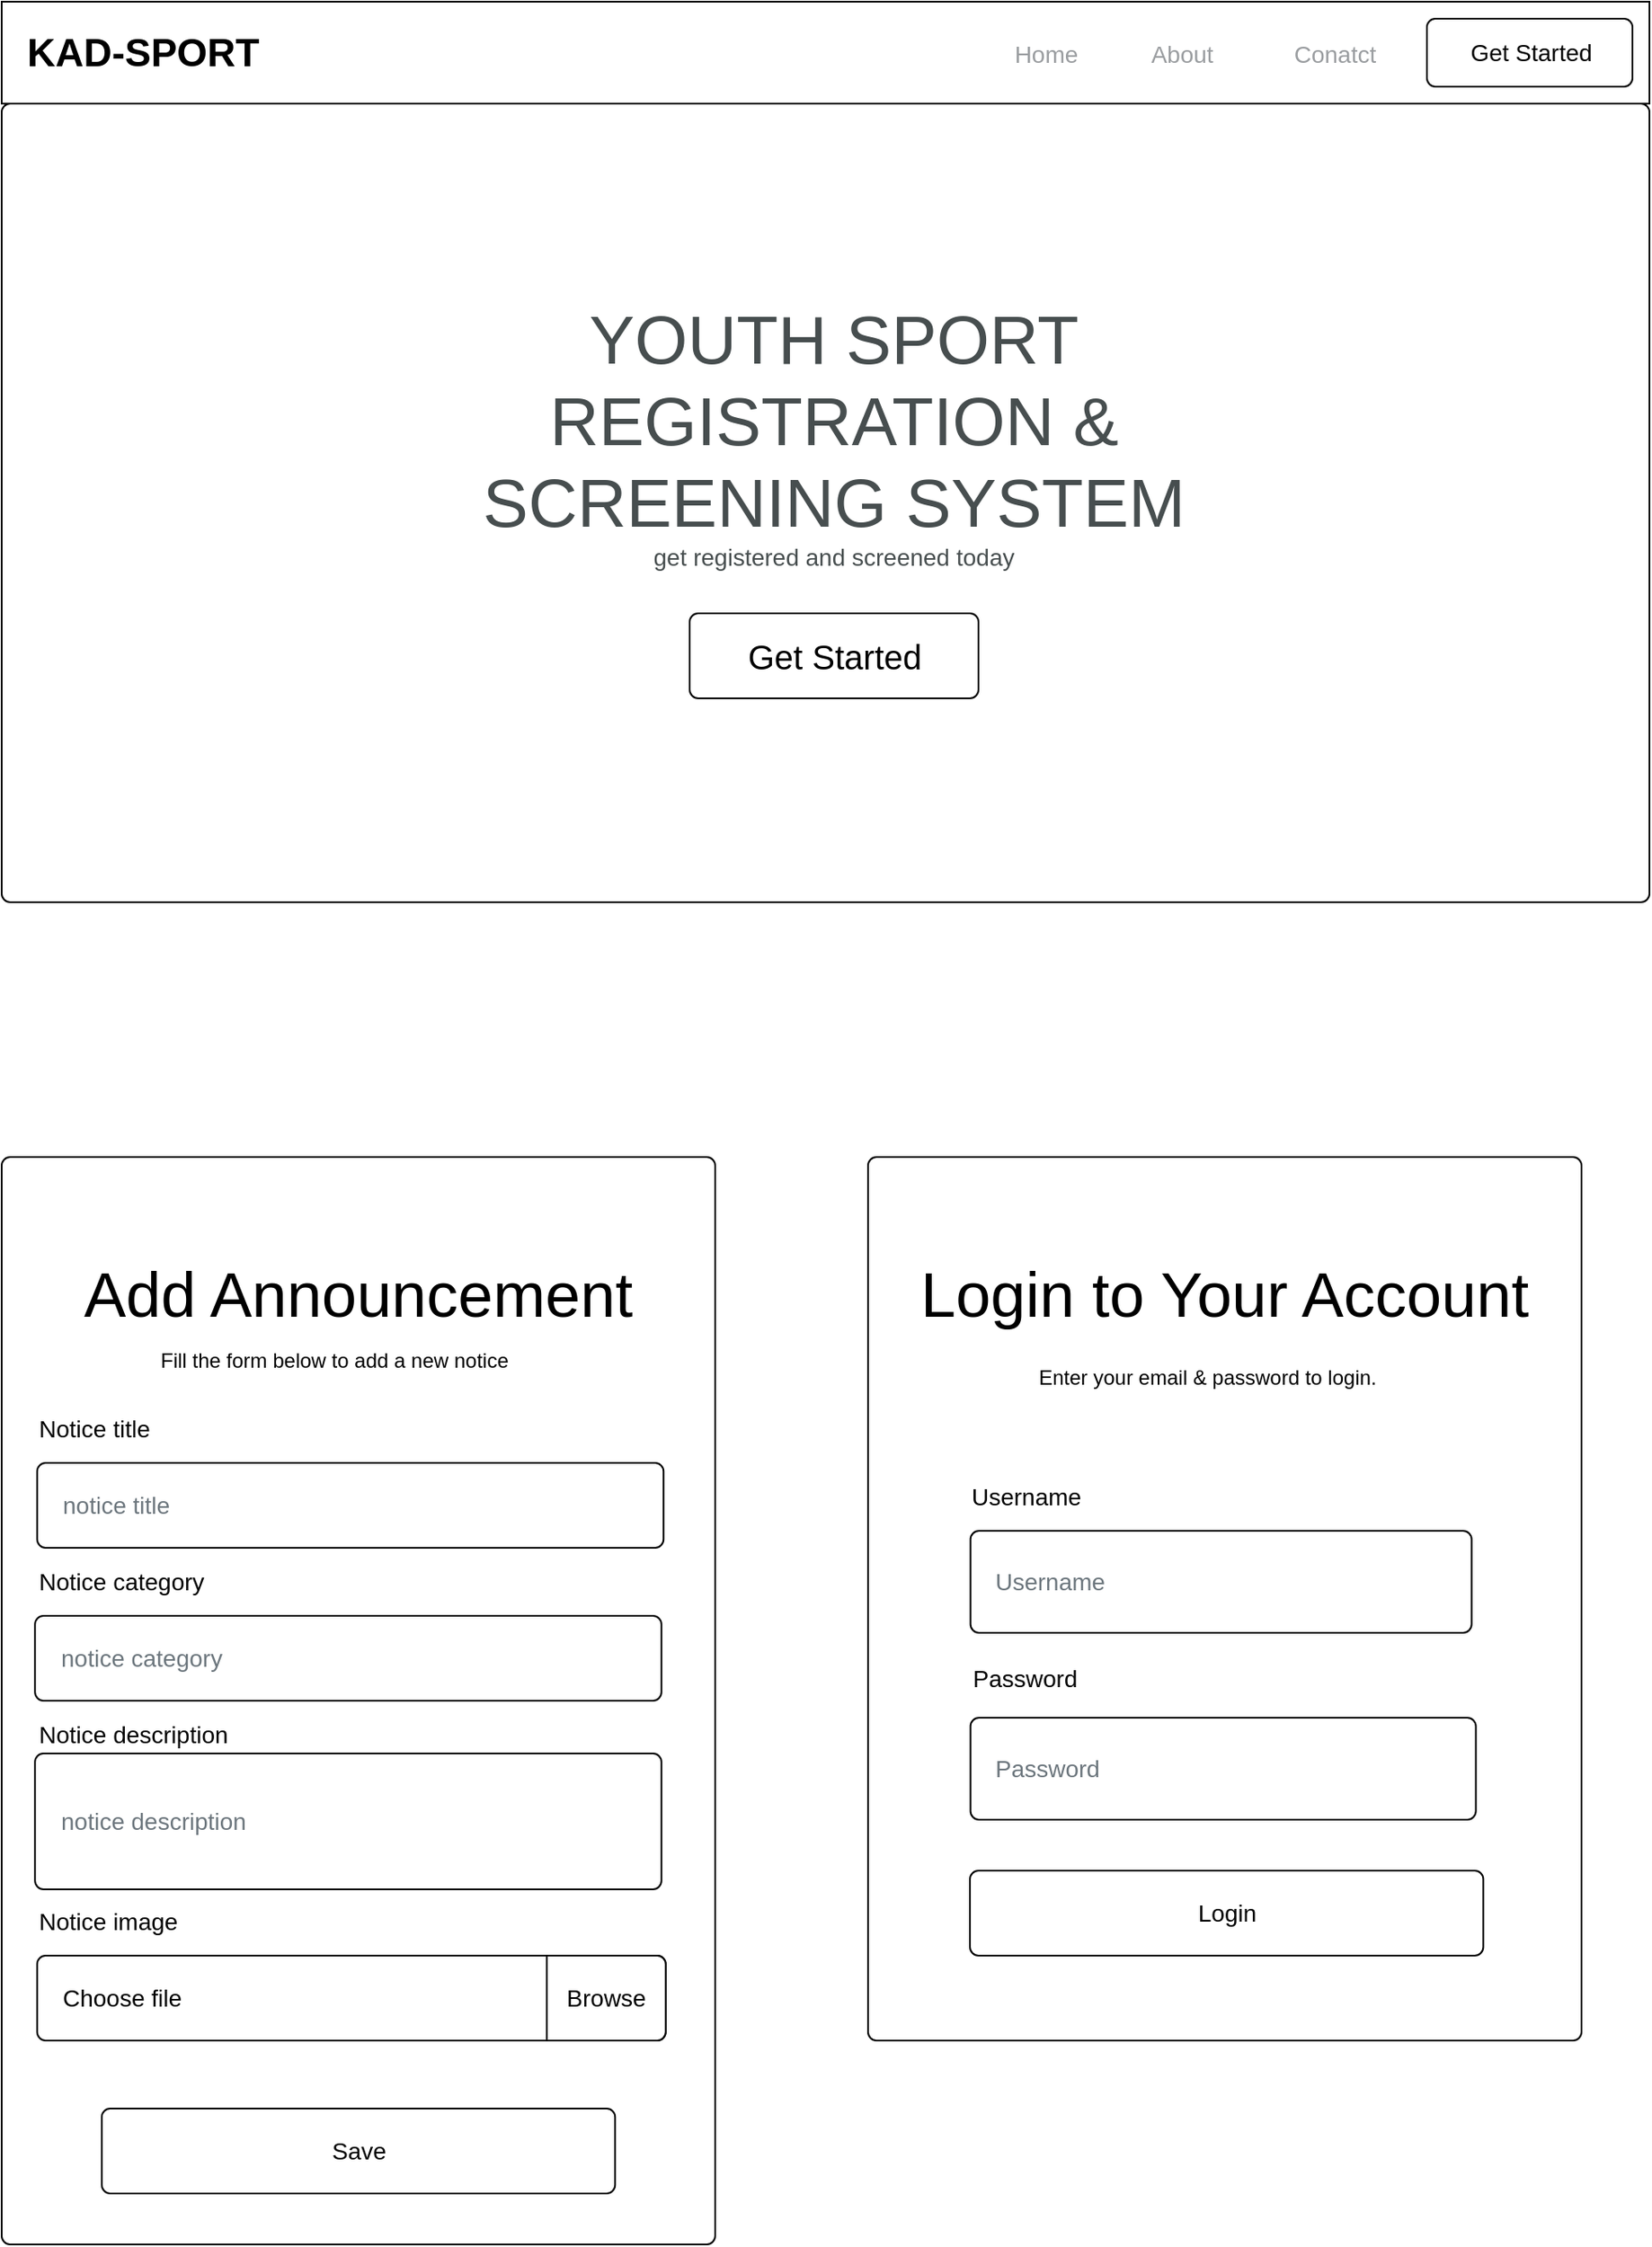 <mxfile version="13.9.9" type="device"><diagram name="Page-1" id="c9db0220-8083-56f3-ca83-edcdcd058819"><mxGraphModel dx="852" dy="486" grid="1" gridSize="10" guides="1" tooltips="1" connect="1" arrows="1" fold="1" page="1" pageScale="1.5" pageWidth="826" pageHeight="1169" background="#ffffff" math="0" shadow="0"><root><mxCell id="0" style=";html=1;"/><mxCell id="1" style=";html=1;" parent="0"/><mxCell id="97ganRUcsxhfd1aJ40h8-5" value="&lt;span style=&quot;font-size: 37px&quot;&gt;Add Announcement&lt;/span&gt;" style="html=1;shadow=0;dashed=0;shape=mxgraph.bootstrap.rrect;rSize=5;html=1;whiteSpace=wrap;align=center;spacing=15;fontSize=14;verticalAlign=top;spacingTop=40;fillColor=none;" parent="1" vertex="1"><mxGeometry x="130" y="720" width="420" height="640" as="geometry"/></mxCell><mxCell id="BM7EaDVrK565p-_FQdqV-48" value="" style="html=1;shadow=0;dashed=0;shape=mxgraph.bootstrap.rrect;rSize=5;html=1;whiteSpace=wrap;align=center;spacing=15;fontSize=14;verticalAlign=top;spacingTop=40;fillColor=none;" parent="1" vertex="1"><mxGeometry x="130" y="100" width="970" height="470" as="geometry"/></mxCell><mxCell id="BM7EaDVrK565p-_FQdqV-41" value="&lt;span style=&quot;font-size: 23px&quot;&gt;&lt;b&gt;KAD-SPORT&lt;/b&gt;&lt;/span&gt;" style="html=1;shadow=0;dashed=0;fontSize=16;align=left;spacing=15;fillColor=none;" parent="1" vertex="1"><mxGeometry x="130" y="40" width="970" height="60" as="geometry"/></mxCell><mxCell id="BM7EaDVrK565p-_FQdqV-43" value="Home" style="fillColor=none;strokeColor=none;fontSize=14;fontColor=#9A9DA0;align=center;" parent="BM7EaDVrK565p-_FQdqV-41" vertex="1"><mxGeometry width="70" height="40" relative="1" as="geometry"><mxPoint x="580" y="10" as="offset"/></mxGeometry></mxCell><mxCell id="BM7EaDVrK565p-_FQdqV-46" value="Get Started" style="html=1;shadow=0;dashed=0;shape=mxgraph.bootstrap.rrect;rSize=5;fontSize=14;fillColor=none;" parent="BM7EaDVrK565p-_FQdqV-41" vertex="1"><mxGeometry x="1" width="121" height="40" relative="1" as="geometry"><mxPoint x="-131" y="10" as="offset"/></mxGeometry></mxCell><mxCell id="eco-gutj8FAyUNhjs2tB-1" value="About" style="fillColor=none;strokeColor=none;fontSize=14;fontColor=#9A9DA0;align=center;" parent="BM7EaDVrK565p-_FQdqV-41" vertex="1"><mxGeometry x="660" y="10" width="70" height="40" as="geometry"/></mxCell><mxCell id="eco-gutj8FAyUNhjs2tB-3" value="Conatct" style="fillColor=none;strokeColor=none;fontSize=14;fontColor=#9A9DA0;align=center;" parent="BM7EaDVrK565p-_FQdqV-41" vertex="1"><mxGeometry x="750" y="10" width="70" height="40" as="geometry"/></mxCell><mxCell id="97ganRUcsxhfd1aJ40h8-1" value="&lt;br&gt;&lt;br&gt;&lt;div&gt;&lt;font color=&quot;#474e4f&quot; face=&quot;helvetica&quot;&gt;&lt;span style=&quot;font-size: 40px&quot;&gt;YOUTH SPORT REGISTRATION &amp;amp; SCREENING SYSTEM&lt;/span&gt;&lt;/font&gt;&lt;/div&gt;&lt;div&gt;&lt;span style=&quot;color: rgb(71 , 78 , 79) ; font-family: &amp;#34;helvetica&amp;#34; ; font-size: 14px&quot;&gt;get registered and screened today&lt;/span&gt;&lt;br&gt;&lt;/div&gt;" style="text;html=1;align=center;verticalAlign=middle;whiteSpace=wrap;rounded=0;" parent="1" vertex="1"><mxGeometry x="360" y="200" width="520" height="160" as="geometry"/></mxCell><mxCell id="97ganRUcsxhfd1aJ40h8-2" value="&lt;font style=&quot;font-size: 20px&quot; color=&quot;#000000&quot;&gt;Get Started&lt;/font&gt;" style="html=1;shadow=0;dashed=0;shape=mxgraph.bootstrap.rrect;rSize=5;fontSize=14;fontColor=#1CA5B8;fillColor=none;" parent="1" vertex="1"><mxGeometry x="535" y="400" width="170" height="50" as="geometry"/></mxCell><mxCell id="97ganRUcsxhfd1aJ40h8-6" value="notice title" style="html=1;shadow=0;dashed=0;shape=mxgraph.bootstrap.rrect;rSize=5;fillColor=none;align=left;spacing=15;fontSize=14;fontColor=#6C767D;" parent="1" vertex="1"><mxGeometry x="150.87" y="900" width="368.75" height="50" as="geometry"/></mxCell><mxCell id="97ganRUcsxhfd1aJ40h8-7" value="notice category" style="html=1;shadow=0;dashed=0;shape=mxgraph.bootstrap.rrect;rSize=5;fillColor=none;align=left;spacing=15;fontSize=14;fontColor=#6C767D;" parent="1" vertex="1"><mxGeometry x="149.62" y="990" width="368.75" height="50" as="geometry"/></mxCell><mxCell id="97ganRUcsxhfd1aJ40h8-8" value="Save" style="html=1;shadow=0;dashed=0;shape=mxgraph.bootstrap.rrect;rSize=5;align=center;fontSize=14;fillColor=none;" parent="1" vertex="1"><mxGeometry x="188.91" y="1280" width="302.19" height="50" as="geometry"/></mxCell><mxCell id="eco-gutj8FAyUNhjs2tB-4" value="&lt;font style=&quot;font-size: 14px&quot;&gt;Notice title&lt;/font&gt;" style="text;html=1;strokeColor=none;fillColor=none;align=left;verticalAlign=middle;whiteSpace=wrap;rounded=0;" parent="1" vertex="1"><mxGeometry x="149.62" y="870" width="108.75" height="20" as="geometry"/></mxCell><mxCell id="eco-gutj8FAyUNhjs2tB-5" value="&lt;span style=&quot;font-size: 14px&quot;&gt;Notice category&lt;/span&gt;" style="text;html=1;strokeColor=none;fillColor=none;align=left;verticalAlign=middle;whiteSpace=wrap;rounded=0;" parent="1" vertex="1"><mxGeometry x="149.62" y="960" width="108.75" height="20" as="geometry"/></mxCell><mxCell id="eco-gutj8FAyUNhjs2tB-6" value="Fill the form below to add a new notice" style="text;align=center;verticalAlign=middle;rounded=0;whiteSpace=wrap;html=1;" parent="1" vertex="1"><mxGeometry x="155.63" y="830" width="340" height="20" as="geometry"/></mxCell><mxCell id="AfZ26Ua7JJM-muGSnrNk-1" value="&lt;span style=&quot;font-size: 37px&quot;&gt;Login to Your Account&lt;/span&gt;&lt;br&gt;&lt;div style=&quot;text-align: left ; font-size: 17px&quot;&gt;&lt;br&gt;&lt;/div&gt;" style="html=1;shadow=0;dashed=0;shape=mxgraph.bootstrap.rrect;rSize=5;html=1;whiteSpace=wrap;align=center;spacing=15;fontSize=14;verticalAlign=top;spacingTop=40;fillColor=none;" parent="1" vertex="1"><mxGeometry x="640" y="720" width="420" height="520" as="geometry"/></mxCell><mxCell id="AfZ26Ua7JJM-muGSnrNk-2" value="Username" style="html=1;shadow=0;dashed=0;shape=mxgraph.bootstrap.rrect;rSize=5;fillColor=none;align=left;spacing=15;fontSize=14;fontColor=#6C767D;" parent="1" vertex="1"><mxGeometry x="700.31" y="940" width="295" height="60" as="geometry"/></mxCell><mxCell id="AfZ26Ua7JJM-muGSnrNk-3" value="Password" style="html=1;shadow=0;dashed=0;shape=mxgraph.bootstrap.rrect;rSize=5;fillColor=none;align=left;spacing=15;fontSize=14;fontColor=#6C767D;" parent="1" vertex="1"><mxGeometry x="700.31" y="1050" width="297.5" height="60" as="geometry"/></mxCell><mxCell id="AfZ26Ua7JJM-muGSnrNk-4" value="Login" style="html=1;shadow=0;dashed=0;shape=mxgraph.bootstrap.rrect;rSize=5;align=center;fontSize=14;fillColor=none;" parent="1" vertex="1"><mxGeometry x="700" y="1140" width="302.19" height="50" as="geometry"/></mxCell><mxCell id="AfZ26Ua7JJM-muGSnrNk-5" value="&lt;font style=&quot;font-size: 14px&quot;&gt;Username&lt;/font&gt;" style="text;html=1;strokeColor=none;fillColor=none;align=left;verticalAlign=middle;whiteSpace=wrap;rounded=0;" parent="1" vertex="1"><mxGeometry x="699.06" y="910" width="108.75" height="20" as="geometry"/></mxCell><mxCell id="AfZ26Ua7JJM-muGSnrNk-6" value="&lt;font style=&quot;font-size: 14px&quot;&gt;Password&lt;/font&gt;" style="text;html=1;strokeColor=none;fillColor=none;align=center;verticalAlign=middle;whiteSpace=wrap;rounded=0;" parent="1" vertex="1"><mxGeometry x="677.81" y="1017" width="108.75" height="20" as="geometry"/></mxCell><mxCell id="AfZ26Ua7JJM-muGSnrNk-7" value="Enter your email &amp;amp; password to login." style="text;align=center;verticalAlign=middle;rounded=0;whiteSpace=wrap;html=1;" parent="1" vertex="1"><mxGeometry x="670" y="840" width="340" height="20" as="geometry"/></mxCell><mxCell id="AfZ26Ua7JJM-muGSnrNk-8" value="notice description" style="html=1;shadow=0;dashed=0;shape=mxgraph.bootstrap.rrect;rSize=5;fillColor=none;align=left;spacing=15;fontSize=14;fontColor=#6C767D;" parent="1" vertex="1"><mxGeometry x="149.62" y="1071" width="368.75" height="80" as="geometry"/></mxCell><mxCell id="AfZ26Ua7JJM-muGSnrNk-9" value="&lt;span style=&quot;font-size: 14px&quot;&gt;Notice description&lt;/span&gt;" style="text;html=1;strokeColor=none;fillColor=none;align=left;verticalAlign=middle;whiteSpace=wrap;rounded=0;" parent="1" vertex="1"><mxGeometry x="150.38" y="1050" width="128.37" height="20" as="geometry"/></mxCell><mxCell id="AfZ26Ua7JJM-muGSnrNk-10" value="Choose file" style="html=1;shadow=0;dashed=0;shape=mxgraph.bootstrap.rrect;rSize=5;html=1;whiteSpace=wrap;align=left;spacingLeft=0;spacing=15;fontSize=14;fillColor=none;" parent="1" vertex="1"><mxGeometry x="150.87" y="1190" width="370" height="50" as="geometry"/></mxCell><mxCell id="AfZ26Ua7JJM-muGSnrNk-11" value="Browse" style="html=1;shadow=0;dashed=0;shape=mxgraph.bootstrap.rightButton;rSize=5;perimeter=none;whiteSpace=wrap;resizeHeight=1;fontSize=14;" parent="AfZ26Ua7JJM-muGSnrNk-10" vertex="1"><mxGeometry x="1" width="70" height="50" relative="1" as="geometry"><mxPoint x="-70" as="offset"/></mxGeometry></mxCell><mxCell id="AfZ26Ua7JJM-muGSnrNk-12" value="&lt;span style=&quot;font-size: 14px&quot;&gt;Notice image&lt;/span&gt;" style="text;html=1;strokeColor=none;fillColor=none;align=left;verticalAlign=middle;whiteSpace=wrap;rounded=0;" parent="1" vertex="1"><mxGeometry x="149.62" y="1160" width="108.75" height="20" as="geometry"/></mxCell></root></mxGraphModel></diagram></mxfile>